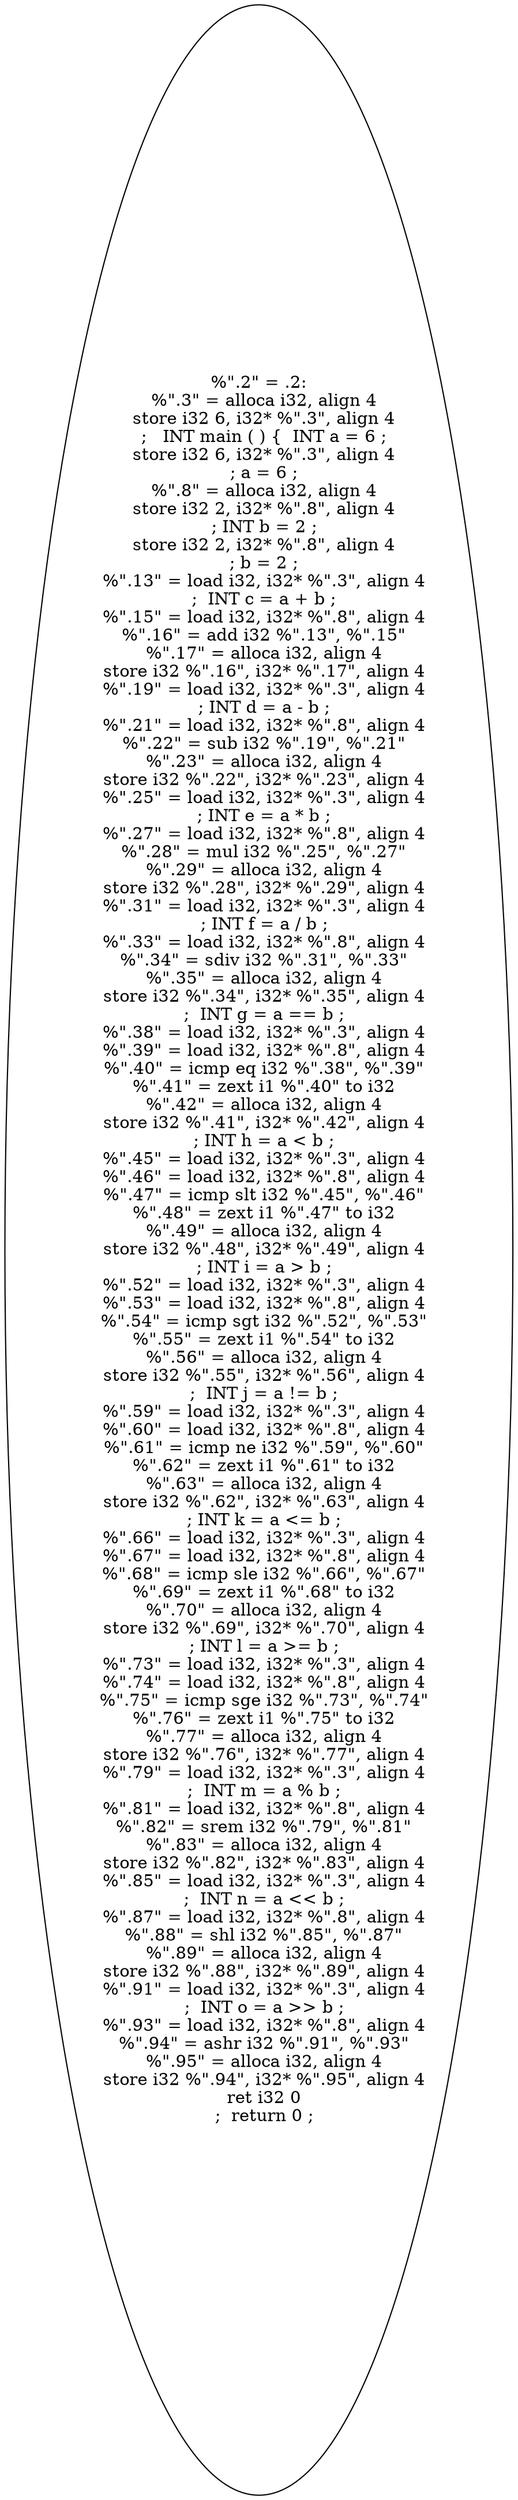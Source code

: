 digraph AST {
  "139300269818832" [label="%\".2\" = .2:
  %\".3\" = alloca i32, align 4
  store i32 6, i32* %\".3\", align 4
  ;   INT main ( ) {  INT a = 6 ;
  store i32 6, i32* %\".3\", align 4
  ; a = 6 ;
  %\".8\" = alloca i32, align 4
  store i32 2, i32* %\".8\", align 4
  ; INT b = 2 ;
  store i32 2, i32* %\".8\", align 4
  ; b = 2 ;
  %\".13\" = load i32, i32* %\".3\", align 4
  ;  INT c = a + b ;
  %\".15\" = load i32, i32* %\".8\", align 4
  %\".16\" = add i32 %\".13\", %\".15\"
  %\".17\" = alloca i32, align 4
  store i32 %\".16\", i32* %\".17\", align 4
  %\".19\" = load i32, i32* %\".3\", align 4
  ; INT d = a - b ;
  %\".21\" = load i32, i32* %\".8\", align 4
  %\".22\" = sub i32 %\".19\", %\".21\"
  %\".23\" = alloca i32, align 4
  store i32 %\".22\", i32* %\".23\", align 4
  %\".25\" = load i32, i32* %\".3\", align 4
  ; INT e = a * b ;
  %\".27\" = load i32, i32* %\".8\", align 4
  %\".28\" = mul i32 %\".25\", %\".27\"
  %\".29\" = alloca i32, align 4
  store i32 %\".28\", i32* %\".29\", align 4
  %\".31\" = load i32, i32* %\".3\", align 4
  ; INT f = a / b ;
  %\".33\" = load i32, i32* %\".8\", align 4
  %\".34\" = sdiv i32 %\".31\", %\".33\"
  %\".35\" = alloca i32, align 4
  store i32 %\".34\", i32* %\".35\", align 4
  ;  INT g = a == b ;
  %\".38\" = load i32, i32* %\".3\", align 4
  %\".39\" = load i32, i32* %\".8\", align 4
  %\".40\" = icmp eq i32 %\".38\", %\".39\"
  %\".41\" = zext i1 %\".40\" to i32
  %\".42\" = alloca i32, align 4
  store i32 %\".41\", i32* %\".42\", align 4
  ; INT h = a < b ;
  %\".45\" = load i32, i32* %\".3\", align 4
  %\".46\" = load i32, i32* %\".8\", align 4
  %\".47\" = icmp slt i32 %\".45\", %\".46\"
  %\".48\" = zext i1 %\".47\" to i32
  %\".49\" = alloca i32, align 4
  store i32 %\".48\", i32* %\".49\", align 4
  ; INT i = a > b ;
  %\".52\" = load i32, i32* %\".3\", align 4
  %\".53\" = load i32, i32* %\".8\", align 4
  %\".54\" = icmp sgt i32 %\".52\", %\".53\"
  %\".55\" = zext i1 %\".54\" to i32
  %\".56\" = alloca i32, align 4
  store i32 %\".55\", i32* %\".56\", align 4
  ;  INT j = a != b ;
  %\".59\" = load i32, i32* %\".3\", align 4
  %\".60\" = load i32, i32* %\".8\", align 4
  %\".61\" = icmp ne i32 %\".59\", %\".60\"
  %\".62\" = zext i1 %\".61\" to i32
  %\".63\" = alloca i32, align 4
  store i32 %\".62\", i32* %\".63\", align 4
  ; INT k = a <= b ;
  %\".66\" = load i32, i32* %\".3\", align 4
  %\".67\" = load i32, i32* %\".8\", align 4
  %\".68\" = icmp sle i32 %\".66\", %\".67\"
  %\".69\" = zext i1 %\".68\" to i32
  %\".70\" = alloca i32, align 4
  store i32 %\".69\", i32* %\".70\", align 4
  ; INT l = a >= b ;
  %\".73\" = load i32, i32* %\".3\", align 4
  %\".74\" = load i32, i32* %\".8\", align 4
  %\".75\" = icmp sge i32 %\".73\", %\".74\"
  %\".76\" = zext i1 %\".75\" to i32
  %\".77\" = alloca i32, align 4
  store i32 %\".76\", i32* %\".77\", align 4
  %\".79\" = load i32, i32* %\".3\", align 4
  ;  INT m = a % b ;
  %\".81\" = load i32, i32* %\".8\", align 4
  %\".82\" = srem i32 %\".79\", %\".81\"
  %\".83\" = alloca i32, align 4
  store i32 %\".82\", i32* %\".83\", align 4
  %\".85\" = load i32, i32* %\".3\", align 4
  ;  INT n = a << b ;
  %\".87\" = load i32, i32* %\".8\", align 4
  %\".88\" = shl i32 %\".85\", %\".87\"
  %\".89\" = alloca i32, align 4
  store i32 %\".88\", i32* %\".89\", align 4
  %\".91\" = load i32, i32* %\".3\", align 4
  ;  INT o = a >> b ;
  %\".93\" = load i32, i32* %\".8\", align 4
  %\".94\" = ashr i32 %\".91\", %\".93\"
  %\".95\" = alloca i32, align 4
  store i32 %\".94\", i32* %\".95\", align 4
  ret i32 0
  ;  return 0 ;"];
}
